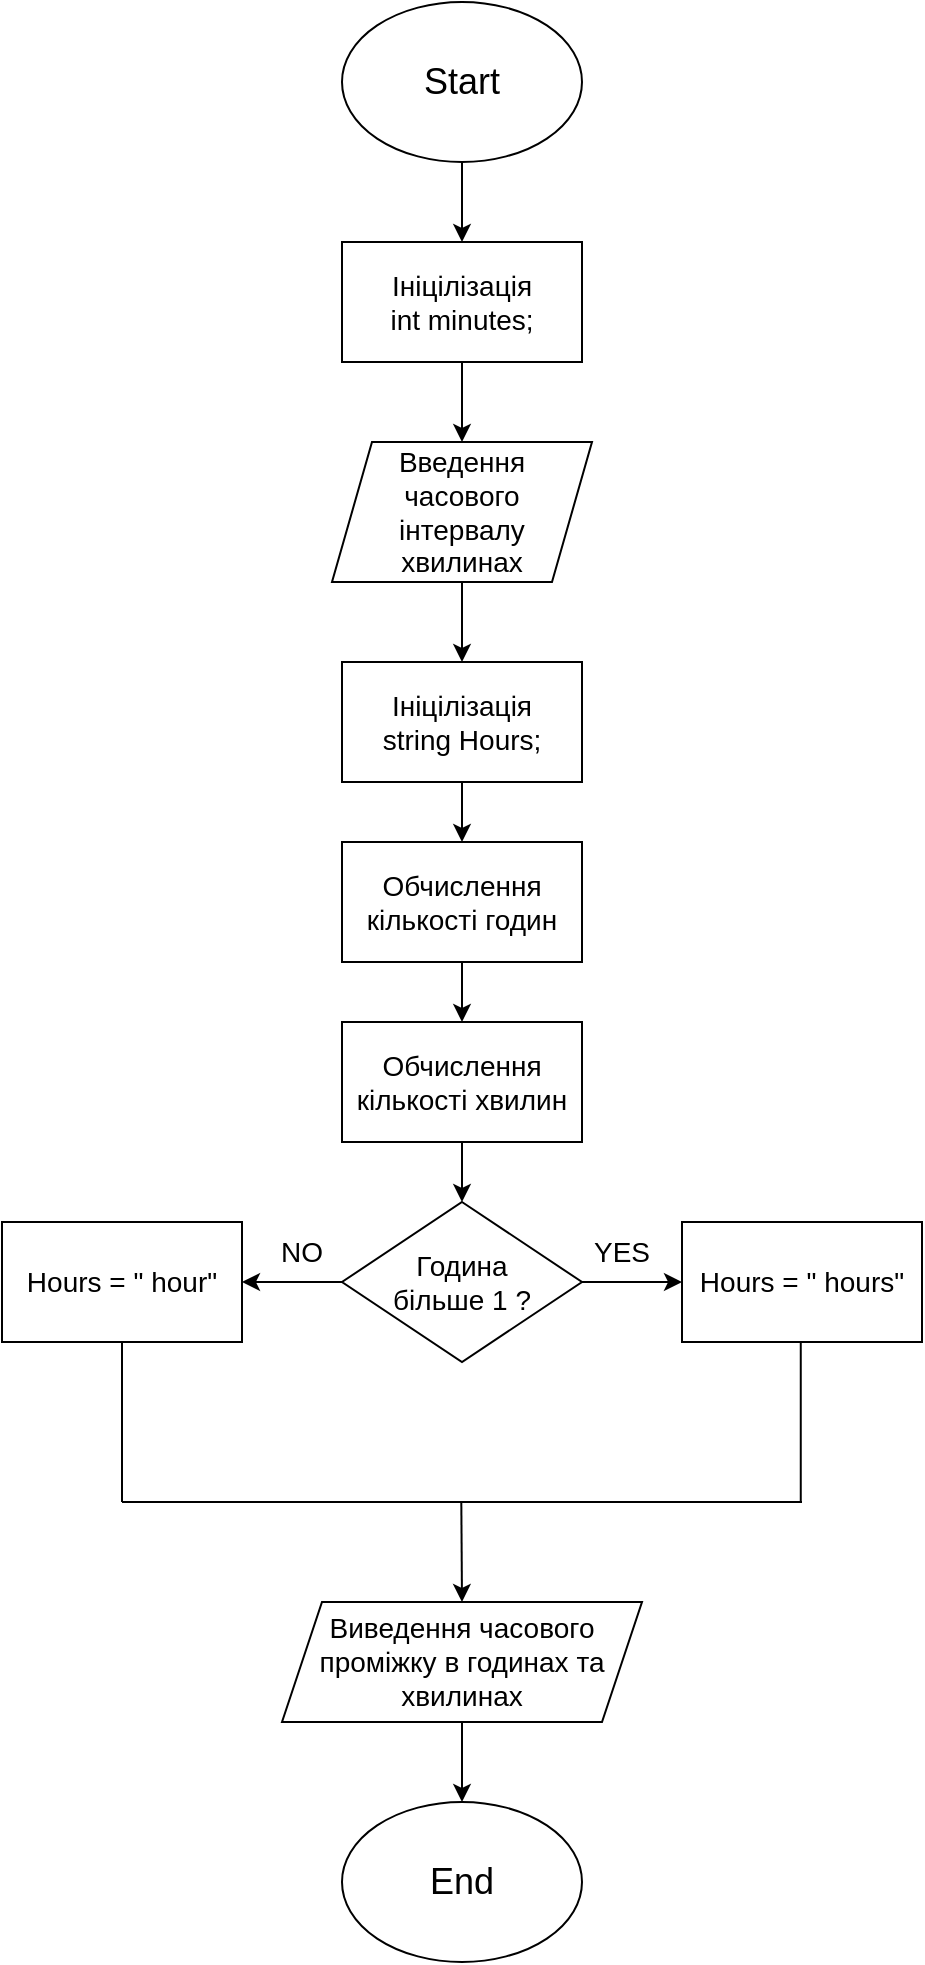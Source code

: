 <mxfile version="24.8.6">
  <diagram name="Сторінка-1" id="jm-SyfjzjFGHm50TiuHi">
    <mxGraphModel grid="1" page="1" gridSize="10" guides="1" tooltips="1" connect="1" arrows="1" fold="1" pageScale="1" pageWidth="827" pageHeight="1169" math="0" shadow="0">
      <root>
        <mxCell id="0" />
        <mxCell id="1" parent="0" />
        <mxCell id="6dtSxNoC-A3EKJ8Eqwm--3" value="" style="edgeStyle=orthogonalEdgeStyle;rounded=0;orthogonalLoop=1;jettySize=auto;html=1;" edge="1" parent="1" source="6dtSxNoC-A3EKJ8Eqwm--1" target="6dtSxNoC-A3EKJ8Eqwm--2">
          <mxGeometry relative="1" as="geometry" />
        </mxCell>
        <mxCell id="6dtSxNoC-A3EKJ8Eqwm--1" value="&lt;font style=&quot;font-size: 18px;&quot;&gt;Start&lt;/font&gt;" style="ellipse;whiteSpace=wrap;html=1;" vertex="1" parent="1">
          <mxGeometry x="310" y="40" width="120" height="80" as="geometry" />
        </mxCell>
        <mxCell id="6dtSxNoC-A3EKJ8Eqwm--5" value="" style="edgeStyle=orthogonalEdgeStyle;rounded=0;orthogonalLoop=1;jettySize=auto;html=1;" edge="1" parent="1" source="6dtSxNoC-A3EKJ8Eqwm--2" target="6dtSxNoC-A3EKJ8Eqwm--4">
          <mxGeometry relative="1" as="geometry" />
        </mxCell>
        <mxCell id="6dtSxNoC-A3EKJ8Eqwm--2" value="&lt;font style=&quot;font-size: 14px;&quot;&gt;Ініцілізація&lt;br&gt;int minutes;&lt;/font&gt;" style="rounded=0;whiteSpace=wrap;html=1;" vertex="1" parent="1">
          <mxGeometry x="310" y="160" width="120" height="60" as="geometry" />
        </mxCell>
        <mxCell id="6dtSxNoC-A3EKJ8Eqwm--7" value="" style="edgeStyle=orthogonalEdgeStyle;rounded=0;orthogonalLoop=1;jettySize=auto;html=1;" edge="1" parent="1" source="6dtSxNoC-A3EKJ8Eqwm--4" target="6dtSxNoC-A3EKJ8Eqwm--6">
          <mxGeometry relative="1" as="geometry" />
        </mxCell>
        <mxCell id="6dtSxNoC-A3EKJ8Eqwm--4" value="&lt;font style=&quot;font-size: 14px;&quot;&gt;Введення &lt;br&gt;часового &lt;br&gt;інтервалу &lt;br&gt;хвилинах&lt;/font&gt;" style="shape=parallelogram;perimeter=parallelogramPerimeter;whiteSpace=wrap;html=1;fixedSize=1;" vertex="1" parent="1">
          <mxGeometry x="305" y="260" width="130" height="70" as="geometry" />
        </mxCell>
        <mxCell id="6dtSxNoC-A3EKJ8Eqwm--9" value="" style="edgeStyle=orthogonalEdgeStyle;rounded=0;orthogonalLoop=1;jettySize=auto;html=1;" edge="1" parent="1" source="6dtSxNoC-A3EKJ8Eqwm--6" target="6dtSxNoC-A3EKJ8Eqwm--8">
          <mxGeometry relative="1" as="geometry" />
        </mxCell>
        <mxCell id="6dtSxNoC-A3EKJ8Eqwm--6" value="&lt;font style=&quot;font-size: 14px;&quot;&gt;Ініцілізація &lt;br&gt;string Hours;&lt;/font&gt;" style="rounded=0;whiteSpace=wrap;html=1;" vertex="1" parent="1">
          <mxGeometry x="310" y="370" width="120" height="60" as="geometry" />
        </mxCell>
        <mxCell id="6dtSxNoC-A3EKJ8Eqwm--11" value="" style="edgeStyle=orthogonalEdgeStyle;rounded=0;orthogonalLoop=1;jettySize=auto;html=1;" edge="1" parent="1" source="6dtSxNoC-A3EKJ8Eqwm--8" target="6dtSxNoC-A3EKJ8Eqwm--10">
          <mxGeometry relative="1" as="geometry" />
        </mxCell>
        <mxCell id="6dtSxNoC-A3EKJ8Eqwm--8" value="&lt;font style=&quot;font-size: 14px;&quot;&gt;Обчислення кількості годин&lt;/font&gt;" style="rounded=0;whiteSpace=wrap;html=1;" vertex="1" parent="1">
          <mxGeometry x="310" y="460" width="120" height="60" as="geometry" />
        </mxCell>
        <mxCell id="6dtSxNoC-A3EKJ8Eqwm--13" value="" style="edgeStyle=orthogonalEdgeStyle;rounded=0;orthogonalLoop=1;jettySize=auto;html=1;" edge="1" parent="1" source="6dtSxNoC-A3EKJ8Eqwm--10" target="6dtSxNoC-A3EKJ8Eqwm--12">
          <mxGeometry relative="1" as="geometry" />
        </mxCell>
        <mxCell id="6dtSxNoC-A3EKJ8Eqwm--10" value="&lt;font style=&quot;font-size: 14px;&quot;&gt;Обчислення кількості хвилин&lt;/font&gt;" style="rounded=0;whiteSpace=wrap;html=1;" vertex="1" parent="1">
          <mxGeometry x="310" y="550" width="120" height="60" as="geometry" />
        </mxCell>
        <mxCell id="6dtSxNoC-A3EKJ8Eqwm--15" value="" style="edgeStyle=orthogonalEdgeStyle;rounded=0;orthogonalLoop=1;jettySize=auto;html=1;" edge="1" parent="1" source="6dtSxNoC-A3EKJ8Eqwm--12" target="6dtSxNoC-A3EKJ8Eqwm--14">
          <mxGeometry relative="1" as="geometry" />
        </mxCell>
        <mxCell id="6dtSxNoC-A3EKJ8Eqwm--19" value="" style="edgeStyle=orthogonalEdgeStyle;rounded=0;orthogonalLoop=1;jettySize=auto;html=1;" edge="1" parent="1" source="6dtSxNoC-A3EKJ8Eqwm--12" target="6dtSxNoC-A3EKJ8Eqwm--18">
          <mxGeometry relative="1" as="geometry" />
        </mxCell>
        <mxCell id="6dtSxNoC-A3EKJ8Eqwm--12" value="&lt;font style=&quot;font-size: 14px;&quot;&gt;Година &lt;br&gt;більше 1 ?&lt;/font&gt;" style="rhombus;whiteSpace=wrap;html=1;" vertex="1" parent="1">
          <mxGeometry x="310" y="640" width="120" height="80" as="geometry" />
        </mxCell>
        <mxCell id="6dtSxNoC-A3EKJ8Eqwm--14" value="&lt;font style=&quot;font-size: 14px;&quot;&gt;Hours = &quot; hours&quot;&lt;/font&gt;" style="rounded=0;whiteSpace=wrap;html=1;" vertex="1" parent="1">
          <mxGeometry x="480" y="650" width="120" height="60" as="geometry" />
        </mxCell>
        <mxCell id="6dtSxNoC-A3EKJ8Eqwm--16" value="&lt;font style=&quot;font-size: 14px;&quot;&gt;YES&lt;/font&gt;" style="text;strokeColor=none;align=center;fillColor=none;html=1;verticalAlign=middle;whiteSpace=wrap;rounded=0;" vertex="1" parent="1">
          <mxGeometry x="420" y="650" width="60" height="30" as="geometry" />
        </mxCell>
        <mxCell id="6dtSxNoC-A3EKJ8Eqwm--18" value="&lt;font style=&quot;font-size: 14px;&quot;&gt;Hours = &quot; hour&quot;&lt;/font&gt;" style="rounded=0;whiteSpace=wrap;html=1;" vertex="1" parent="1">
          <mxGeometry x="140" y="650" width="120" height="60" as="geometry" />
        </mxCell>
        <mxCell id="6dtSxNoC-A3EKJ8Eqwm--20" value="&lt;font style=&quot;font-size: 14px;&quot;&gt;NO&lt;/font&gt;" style="text;strokeColor=none;align=center;fillColor=none;html=1;verticalAlign=middle;whiteSpace=wrap;rounded=0;" vertex="1" parent="1">
          <mxGeometry x="260" y="650" width="60" height="30" as="geometry" />
        </mxCell>
        <mxCell id="6dtSxNoC-A3EKJ8Eqwm--21" value="" style="endArrow=none;html=1;rounded=0;exitX=0.5;exitY=1;exitDx=0;exitDy=0;" edge="1" parent="1" source="6dtSxNoC-A3EKJ8Eqwm--18">
          <mxGeometry width="50" height="50" relative="1" as="geometry">
            <mxPoint x="480" y="650" as="sourcePoint" />
            <mxPoint x="200" y="790" as="targetPoint" />
          </mxGeometry>
        </mxCell>
        <mxCell id="6dtSxNoC-A3EKJ8Eqwm--22" value="" style="endArrow=none;html=1;rounded=0;exitX=0.5;exitY=1;exitDx=0;exitDy=0;" edge="1" parent="1">
          <mxGeometry width="50" height="50" relative="1" as="geometry">
            <mxPoint x="539.38" y="710" as="sourcePoint" />
            <mxPoint x="539.38" y="790" as="targetPoint" />
          </mxGeometry>
        </mxCell>
        <mxCell id="6dtSxNoC-A3EKJ8Eqwm--23" value="" style="endArrow=none;html=1;rounded=0;" edge="1" parent="1">
          <mxGeometry width="50" height="50" relative="1" as="geometry">
            <mxPoint x="200" y="790" as="sourcePoint" />
            <mxPoint x="540" y="790" as="targetPoint" />
          </mxGeometry>
        </mxCell>
        <mxCell id="6dtSxNoC-A3EKJ8Eqwm--29" value="" style="edgeStyle=orthogonalEdgeStyle;rounded=0;orthogonalLoop=1;jettySize=auto;html=1;" edge="1" parent="1" source="6dtSxNoC-A3EKJ8Eqwm--24" target="6dtSxNoC-A3EKJ8Eqwm--28">
          <mxGeometry relative="1" as="geometry" />
        </mxCell>
        <mxCell id="6dtSxNoC-A3EKJ8Eqwm--24" value="&lt;font style=&quot;font-size: 14px;&quot;&gt;Виведення часового проміжку в годинах та хвилинах&lt;/font&gt;" style="shape=parallelogram;perimeter=parallelogramPerimeter;whiteSpace=wrap;html=1;fixedSize=1;" vertex="1" parent="1">
          <mxGeometry x="280" y="840" width="180" height="60" as="geometry" />
        </mxCell>
        <mxCell id="6dtSxNoC-A3EKJ8Eqwm--27" value="" style="endArrow=classic;html=1;rounded=0;entryX=0.5;entryY=0;entryDx=0;entryDy=0;" edge="1" parent="1" target="6dtSxNoC-A3EKJ8Eqwm--24">
          <mxGeometry width="50" height="50" relative="1" as="geometry">
            <mxPoint x="369.66" y="790" as="sourcePoint" />
            <mxPoint x="370" y="830" as="targetPoint" />
          </mxGeometry>
        </mxCell>
        <mxCell id="6dtSxNoC-A3EKJ8Eqwm--28" value="&lt;font style=&quot;font-size: 18px;&quot;&gt;End&lt;/font&gt;" style="ellipse;whiteSpace=wrap;html=1;" vertex="1" parent="1">
          <mxGeometry x="310" y="940" width="120" height="80" as="geometry" />
        </mxCell>
      </root>
    </mxGraphModel>
  </diagram>
</mxfile>
